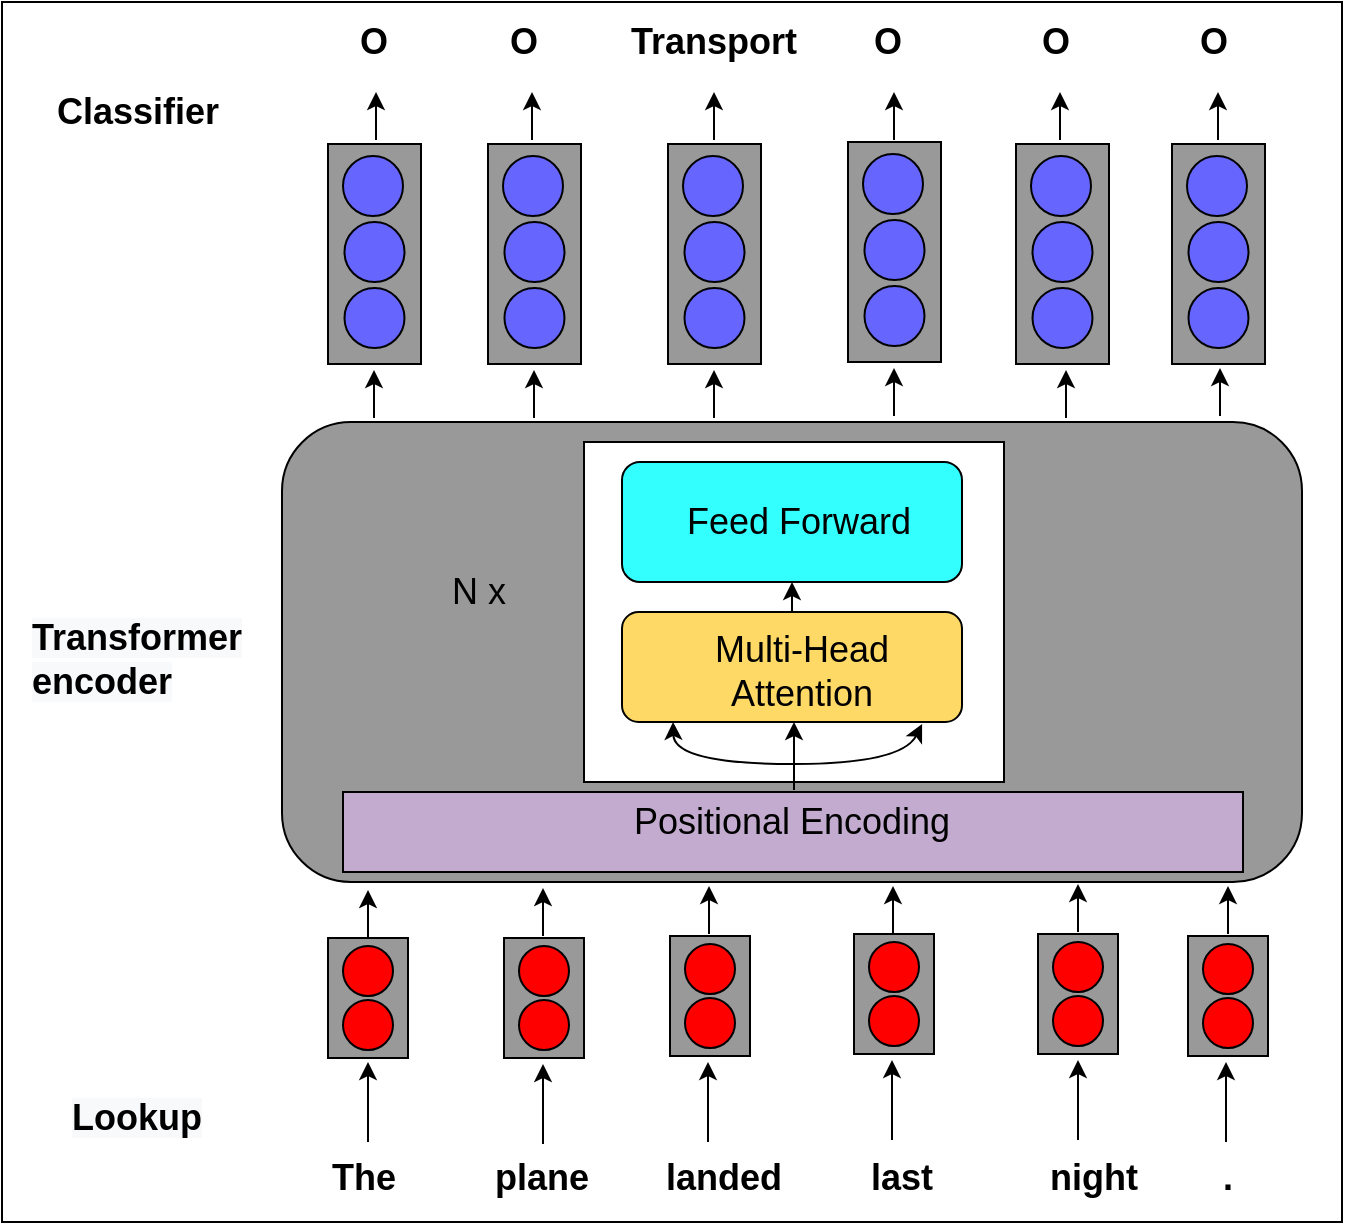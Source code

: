 <mxfile version="14.8.0" type="github">
  <diagram id="DuYkPQjpzPQcg6eWqPGx" name="Page-1">
    <mxGraphModel dx="1038" dy="547" grid="1" gridSize="10" guides="1" tooltips="1" connect="1" arrows="1" fold="1" page="1" pageScale="1" pageWidth="827" pageHeight="1169" math="0" shadow="0">
      <root>
        <mxCell id="0" />
        <mxCell id="1" parent="0" />
        <mxCell id="maLpkAeb7_vmMKxVR43D-1" value="" style="rounded=1;whiteSpace=wrap;html=1;fillColor=#999999;" parent="1" vertex="1">
          <mxGeometry x="220" y="220" width="510" height="230" as="geometry" />
        </mxCell>
        <mxCell id="maLpkAeb7_vmMKxVR43D-4" value="" style="rounded=0;whiteSpace=wrap;html=1;fillColor=#999999;" parent="1" vertex="1">
          <mxGeometry x="243" y="478" width="40" height="60" as="geometry" />
        </mxCell>
        <mxCell id="maLpkAeb7_vmMKxVR43D-12" value="" style="ellipse;whiteSpace=wrap;html=1;aspect=fixed;fillColor=#FF0000;" parent="1" vertex="1">
          <mxGeometry x="250.5" y="509" width="25" height="25" as="geometry" />
        </mxCell>
        <mxCell id="maLpkAeb7_vmMKxVR43D-13" value="" style="ellipse;whiteSpace=wrap;html=1;aspect=fixed;fillColor=#FF0000;" parent="1" vertex="1">
          <mxGeometry x="250.5" y="482" width="25" height="25" as="geometry" />
        </mxCell>
        <mxCell id="maLpkAeb7_vmMKxVR43D-16" value="" style="rounded=0;whiteSpace=wrap;html=1;fillColor=#999999;" parent="1" vertex="1">
          <mxGeometry x="243" y="81" width="46.5" height="110" as="geometry" />
        </mxCell>
        <mxCell id="maLpkAeb7_vmMKxVR43D-17" value="" style="ellipse;whiteSpace=wrap;html=1;aspect=fixed;strokeColor=#000000;fillColor=#6666FF;" parent="1" vertex="1">
          <mxGeometry x="250.5" y="87" width="30" height="30" as="geometry" />
        </mxCell>
        <mxCell id="maLpkAeb7_vmMKxVR43D-18" value="" style="ellipse;whiteSpace=wrap;html=1;aspect=fixed;strokeColor=#000000;fillColor=#6666FF;" parent="1" vertex="1">
          <mxGeometry x="251.25" y="120" width="30" height="30" as="geometry" />
        </mxCell>
        <mxCell id="maLpkAeb7_vmMKxVR43D-19" value="" style="ellipse;whiteSpace=wrap;html=1;aspect=fixed;strokeColor=#000000;fillColor=#6666FF;" parent="1" vertex="1">
          <mxGeometry x="251.25" y="153" width="30" height="30" as="geometry" />
        </mxCell>
        <mxCell id="maLpkAeb7_vmMKxVR43D-77" value="" style="rounded=0;whiteSpace=wrap;html=1;fillColor=#999999;" parent="1" vertex="1">
          <mxGeometry x="323" y="81" width="46.5" height="110" as="geometry" />
        </mxCell>
        <mxCell id="maLpkAeb7_vmMKxVR43D-78" value="" style="ellipse;whiteSpace=wrap;html=1;aspect=fixed;strokeColor=#000000;fillColor=#6666FF;" parent="1" vertex="1">
          <mxGeometry x="330.5" y="87" width="30" height="30" as="geometry" />
        </mxCell>
        <mxCell id="maLpkAeb7_vmMKxVR43D-79" value="" style="ellipse;whiteSpace=wrap;html=1;aspect=fixed;strokeColor=#000000;fillColor=#6666FF;" parent="1" vertex="1">
          <mxGeometry x="331.25" y="120" width="30" height="30" as="geometry" />
        </mxCell>
        <mxCell id="maLpkAeb7_vmMKxVR43D-80" value="" style="ellipse;whiteSpace=wrap;html=1;aspect=fixed;strokeColor=#000000;fillColor=#6666FF;" parent="1" vertex="1">
          <mxGeometry x="331.25" y="153" width="30" height="30" as="geometry" />
        </mxCell>
        <mxCell id="maLpkAeb7_vmMKxVR43D-81" value="" style="rounded=0;whiteSpace=wrap;html=1;fillColor=#999999;" parent="1" vertex="1">
          <mxGeometry x="413" y="81" width="46.5" height="110" as="geometry" />
        </mxCell>
        <mxCell id="maLpkAeb7_vmMKxVR43D-82" value="" style="ellipse;whiteSpace=wrap;html=1;aspect=fixed;strokeColor=#000000;fillColor=#6666FF;" parent="1" vertex="1">
          <mxGeometry x="420.5" y="87" width="30" height="30" as="geometry" />
        </mxCell>
        <mxCell id="maLpkAeb7_vmMKxVR43D-83" value="" style="ellipse;whiteSpace=wrap;html=1;aspect=fixed;strokeColor=#000000;fillColor=#6666FF;" parent="1" vertex="1">
          <mxGeometry x="421.25" y="120" width="30" height="30" as="geometry" />
        </mxCell>
        <mxCell id="maLpkAeb7_vmMKxVR43D-84" value="" style="ellipse;whiteSpace=wrap;html=1;aspect=fixed;strokeColor=#000000;fillColor=#6666FF;" parent="1" vertex="1">
          <mxGeometry x="421.25" y="153" width="30" height="30" as="geometry" />
        </mxCell>
        <mxCell id="maLpkAeb7_vmMKxVR43D-85" value="" style="rounded=0;whiteSpace=wrap;html=1;fillColor=#999999;" parent="1" vertex="1">
          <mxGeometry x="503" y="80" width="46.5" height="110" as="geometry" />
        </mxCell>
        <mxCell id="maLpkAeb7_vmMKxVR43D-86" value="" style="ellipse;whiteSpace=wrap;html=1;aspect=fixed;strokeColor=#000000;fillColor=#6666FF;" parent="1" vertex="1">
          <mxGeometry x="510.5" y="86" width="30" height="30" as="geometry" />
        </mxCell>
        <mxCell id="maLpkAeb7_vmMKxVR43D-87" value="" style="ellipse;whiteSpace=wrap;html=1;aspect=fixed;strokeColor=#000000;fillColor=#6666FF;" parent="1" vertex="1">
          <mxGeometry x="511.25" y="119" width="30" height="30" as="geometry" />
        </mxCell>
        <mxCell id="maLpkAeb7_vmMKxVR43D-88" value="" style="ellipse;whiteSpace=wrap;html=1;aspect=fixed;strokeColor=#000000;fillColor=#6666FF;" parent="1" vertex="1">
          <mxGeometry x="511.25" y="152" width="30" height="30" as="geometry" />
        </mxCell>
        <mxCell id="maLpkAeb7_vmMKxVR43D-89" value="" style="rounded=0;whiteSpace=wrap;html=1;fillColor=#999999;" parent="1" vertex="1">
          <mxGeometry x="587" y="81" width="46.5" height="110" as="geometry" />
        </mxCell>
        <mxCell id="maLpkAeb7_vmMKxVR43D-90" value="" style="ellipse;whiteSpace=wrap;html=1;aspect=fixed;strokeColor=#000000;fillColor=#6666FF;" parent="1" vertex="1">
          <mxGeometry x="594.5" y="87" width="30" height="30" as="geometry" />
        </mxCell>
        <mxCell id="maLpkAeb7_vmMKxVR43D-91" value="" style="ellipse;whiteSpace=wrap;html=1;aspect=fixed;strokeColor=#000000;fillColor=#6666FF;" parent="1" vertex="1">
          <mxGeometry x="595.25" y="120" width="30" height="30" as="geometry" />
        </mxCell>
        <mxCell id="maLpkAeb7_vmMKxVR43D-92" value="" style="ellipse;whiteSpace=wrap;html=1;aspect=fixed;strokeColor=#000000;fillColor=#6666FF;" parent="1" vertex="1">
          <mxGeometry x="595.25" y="153" width="30" height="30" as="geometry" />
        </mxCell>
        <mxCell id="maLpkAeb7_vmMKxVR43D-93" value="" style="rounded=0;whiteSpace=wrap;html=1;fillColor=#999999;" parent="1" vertex="1">
          <mxGeometry x="665" y="81" width="46.5" height="110" as="geometry" />
        </mxCell>
        <mxCell id="maLpkAeb7_vmMKxVR43D-94" value="" style="ellipse;whiteSpace=wrap;html=1;aspect=fixed;strokeColor=#000000;fillColor=#6666FF;" parent="1" vertex="1">
          <mxGeometry x="672.5" y="87" width="30" height="30" as="geometry" />
        </mxCell>
        <mxCell id="maLpkAeb7_vmMKxVR43D-95" value="" style="ellipse;whiteSpace=wrap;html=1;aspect=fixed;strokeColor=#000000;fillColor=#6666FF;" parent="1" vertex="1">
          <mxGeometry x="673.25" y="120" width="30" height="30" as="geometry" />
        </mxCell>
        <mxCell id="maLpkAeb7_vmMKxVR43D-96" value="" style="ellipse;whiteSpace=wrap;html=1;aspect=fixed;strokeColor=#000000;fillColor=#6666FF;" parent="1" vertex="1">
          <mxGeometry x="673.25" y="153" width="30" height="30" as="geometry" />
        </mxCell>
        <mxCell id="maLpkAeb7_vmMKxVR43D-97" value="" style="rounded=0;whiteSpace=wrap;html=1;fillColor=#999999;" parent="1" vertex="1">
          <mxGeometry x="331" y="478" width="40" height="60" as="geometry" />
        </mxCell>
        <mxCell id="maLpkAeb7_vmMKxVR43D-98" value="" style="ellipse;whiteSpace=wrap;html=1;aspect=fixed;fillColor=#FF0000;" parent="1" vertex="1">
          <mxGeometry x="338.5" y="509" width="25" height="25" as="geometry" />
        </mxCell>
        <mxCell id="maLpkAeb7_vmMKxVR43D-99" value="" style="ellipse;whiteSpace=wrap;html=1;aspect=fixed;fillColor=#FF0000;" parent="1" vertex="1">
          <mxGeometry x="338.5" y="482" width="25" height="25" as="geometry" />
        </mxCell>
        <mxCell id="maLpkAeb7_vmMKxVR43D-100" value="" style="rounded=0;whiteSpace=wrap;html=1;fillColor=#999999;" parent="1" vertex="1">
          <mxGeometry x="414" y="477" width="40" height="60" as="geometry" />
        </mxCell>
        <mxCell id="maLpkAeb7_vmMKxVR43D-101" value="" style="ellipse;whiteSpace=wrap;html=1;aspect=fixed;fillColor=#FF0000;" parent="1" vertex="1">
          <mxGeometry x="421.5" y="508" width="25" height="25" as="geometry" />
        </mxCell>
        <mxCell id="maLpkAeb7_vmMKxVR43D-102" value="" style="ellipse;whiteSpace=wrap;html=1;aspect=fixed;fillColor=#FF0000;" parent="1" vertex="1">
          <mxGeometry x="421.5" y="481" width="25" height="25" as="geometry" />
        </mxCell>
        <mxCell id="maLpkAeb7_vmMKxVR43D-103" value="" style="rounded=0;whiteSpace=wrap;html=1;fillColor=#999999;" parent="1" vertex="1">
          <mxGeometry x="506" y="476" width="40" height="60" as="geometry" />
        </mxCell>
        <mxCell id="maLpkAeb7_vmMKxVR43D-104" value="" style="ellipse;whiteSpace=wrap;html=1;aspect=fixed;fillColor=#FF0000;" parent="1" vertex="1">
          <mxGeometry x="513.5" y="507" width="25" height="25" as="geometry" />
        </mxCell>
        <mxCell id="maLpkAeb7_vmMKxVR43D-105" value="" style="ellipse;whiteSpace=wrap;html=1;aspect=fixed;fillColor=#FF0000;" parent="1" vertex="1">
          <mxGeometry x="513.5" y="480" width="25" height="25" as="geometry" />
        </mxCell>
        <mxCell id="maLpkAeb7_vmMKxVR43D-106" value="" style="rounded=0;whiteSpace=wrap;html=1;fillColor=#999999;" parent="1" vertex="1">
          <mxGeometry x="598" y="476" width="40" height="60" as="geometry" />
        </mxCell>
        <mxCell id="maLpkAeb7_vmMKxVR43D-107" value="" style="ellipse;whiteSpace=wrap;html=1;aspect=fixed;fillColor=#FF0000;" parent="1" vertex="1">
          <mxGeometry x="605.5" y="507" width="25" height="25" as="geometry" />
        </mxCell>
        <mxCell id="maLpkAeb7_vmMKxVR43D-108" value="" style="ellipse;whiteSpace=wrap;html=1;aspect=fixed;fillColor=#FF0000;" parent="1" vertex="1">
          <mxGeometry x="605.5" y="480" width="25" height="25" as="geometry" />
        </mxCell>
        <mxCell id="maLpkAeb7_vmMKxVR43D-109" value="" style="rounded=0;whiteSpace=wrap;html=1;fillColor=#999999;" parent="1" vertex="1">
          <mxGeometry x="673" y="477" width="40" height="60" as="geometry" />
        </mxCell>
        <mxCell id="maLpkAeb7_vmMKxVR43D-110" value="" style="ellipse;whiteSpace=wrap;html=1;aspect=fixed;fillColor=#FF0000;" parent="1" vertex="1">
          <mxGeometry x="680.5" y="508" width="25" height="25" as="geometry" />
        </mxCell>
        <mxCell id="maLpkAeb7_vmMKxVR43D-111" value="" style="ellipse;whiteSpace=wrap;html=1;aspect=fixed;fillColor=#FF0000;" parent="1" vertex="1">
          <mxGeometry x="680.5" y="481" width="25" height="25" as="geometry" />
        </mxCell>
        <mxCell id="maLpkAeb7_vmMKxVR43D-112" value="" style="endArrow=classic;html=1;" parent="1" edge="1">
          <mxGeometry width="50" height="50" relative="1" as="geometry">
            <mxPoint x="263" y="478" as="sourcePoint" />
            <mxPoint x="263" y="454" as="targetPoint" />
          </mxGeometry>
        </mxCell>
        <mxCell id="maLpkAeb7_vmMKxVR43D-115" value="" style="endArrow=classic;html=1;" parent="1" edge="1">
          <mxGeometry width="50" height="50" relative="1" as="geometry">
            <mxPoint x="263" y="580" as="sourcePoint" />
            <mxPoint x="263" y="540" as="targetPoint" />
          </mxGeometry>
        </mxCell>
        <mxCell id="maLpkAeb7_vmMKxVR43D-118" value="" style="endArrow=classic;html=1;" parent="1" edge="1">
          <mxGeometry width="50" height="50" relative="1" as="geometry">
            <mxPoint x="350.5" y="477" as="sourcePoint" />
            <mxPoint x="350.5" y="453" as="targetPoint" />
          </mxGeometry>
        </mxCell>
        <mxCell id="maLpkAeb7_vmMKxVR43D-121" value="" style="endArrow=classic;html=1;" parent="1" edge="1">
          <mxGeometry width="50" height="50" relative="1" as="geometry">
            <mxPoint x="433.5" y="476" as="sourcePoint" />
            <mxPoint x="433.5" y="452" as="targetPoint" />
          </mxGeometry>
        </mxCell>
        <mxCell id="maLpkAeb7_vmMKxVR43D-123" value="" style="endArrow=classic;html=1;" parent="1" edge="1">
          <mxGeometry width="50" height="50" relative="1" as="geometry">
            <mxPoint x="525.5" y="476" as="sourcePoint" />
            <mxPoint x="525.5" y="452" as="targetPoint" />
          </mxGeometry>
        </mxCell>
        <mxCell id="maLpkAeb7_vmMKxVR43D-124" value="" style="endArrow=classic;html=1;" parent="1" edge="1">
          <mxGeometry width="50" height="50" relative="1" as="geometry">
            <mxPoint x="618" y="475" as="sourcePoint" />
            <mxPoint x="618" y="451" as="targetPoint" />
          </mxGeometry>
        </mxCell>
        <mxCell id="maLpkAeb7_vmMKxVR43D-125" value="" style="endArrow=classic;html=1;" parent="1" edge="1">
          <mxGeometry width="50" height="50" relative="1" as="geometry">
            <mxPoint x="693" y="476" as="sourcePoint" />
            <mxPoint x="693" y="452" as="targetPoint" />
          </mxGeometry>
        </mxCell>
        <mxCell id="maLpkAeb7_vmMKxVR43D-128" value="" style="endArrow=classic;html=1;" parent="1" edge="1">
          <mxGeometry width="50" height="50" relative="1" as="geometry">
            <mxPoint x="266" y="218" as="sourcePoint" />
            <mxPoint x="266" y="194" as="targetPoint" />
          </mxGeometry>
        </mxCell>
        <mxCell id="maLpkAeb7_vmMKxVR43D-129" value="" style="endArrow=classic;html=1;" parent="1" edge="1">
          <mxGeometry width="50" height="50" relative="1" as="geometry">
            <mxPoint x="346" y="218" as="sourcePoint" />
            <mxPoint x="346" y="194" as="targetPoint" />
          </mxGeometry>
        </mxCell>
        <mxCell id="maLpkAeb7_vmMKxVR43D-130" value="" style="endArrow=classic;html=1;" parent="1" edge="1">
          <mxGeometry width="50" height="50" relative="1" as="geometry">
            <mxPoint x="436" y="218" as="sourcePoint" />
            <mxPoint x="436" y="194" as="targetPoint" />
          </mxGeometry>
        </mxCell>
        <mxCell id="maLpkAeb7_vmMKxVR43D-131" value="" style="endArrow=classic;html=1;" parent="1" edge="1">
          <mxGeometry width="50" height="50" relative="1" as="geometry">
            <mxPoint x="526" y="217" as="sourcePoint" />
            <mxPoint x="526" y="193" as="targetPoint" />
          </mxGeometry>
        </mxCell>
        <mxCell id="maLpkAeb7_vmMKxVR43D-132" value="" style="endArrow=classic;html=1;" parent="1" edge="1">
          <mxGeometry width="50" height="50" relative="1" as="geometry">
            <mxPoint x="612" y="218" as="sourcePoint" />
            <mxPoint x="612" y="194" as="targetPoint" />
          </mxGeometry>
        </mxCell>
        <mxCell id="maLpkAeb7_vmMKxVR43D-133" value="" style="endArrow=classic;html=1;" parent="1" edge="1">
          <mxGeometry width="50" height="50" relative="1" as="geometry">
            <mxPoint x="689" y="217" as="sourcePoint" />
            <mxPoint x="689" y="193" as="targetPoint" />
          </mxGeometry>
        </mxCell>
        <mxCell id="maLpkAeb7_vmMKxVR43D-134" value="" style="endArrow=classic;html=1;" parent="1" edge="1">
          <mxGeometry width="50" height="50" relative="1" as="geometry">
            <mxPoint x="350.5" y="581" as="sourcePoint" />
            <mxPoint x="350.5" y="541" as="targetPoint" />
          </mxGeometry>
        </mxCell>
        <mxCell id="maLpkAeb7_vmMKxVR43D-135" value="" style="endArrow=classic;html=1;" parent="1" edge="1">
          <mxGeometry width="50" height="50" relative="1" as="geometry">
            <mxPoint x="433" y="580" as="sourcePoint" />
            <mxPoint x="433" y="540" as="targetPoint" />
          </mxGeometry>
        </mxCell>
        <mxCell id="maLpkAeb7_vmMKxVR43D-136" value="" style="endArrow=classic;html=1;" parent="1" edge="1">
          <mxGeometry width="50" height="50" relative="1" as="geometry">
            <mxPoint x="525" y="579" as="sourcePoint" />
            <mxPoint x="525" y="539" as="targetPoint" />
          </mxGeometry>
        </mxCell>
        <mxCell id="maLpkAeb7_vmMKxVR43D-138" value="" style="endArrow=classic;html=1;" parent="1" edge="1">
          <mxGeometry width="50" height="50" relative="1" as="geometry">
            <mxPoint x="692" y="580" as="sourcePoint" />
            <mxPoint x="692" y="540" as="targetPoint" />
          </mxGeometry>
        </mxCell>
        <mxCell id="maLpkAeb7_vmMKxVR43D-139" value="" style="endArrow=classic;html=1;" parent="1" edge="1">
          <mxGeometry width="50" height="50" relative="1" as="geometry">
            <mxPoint x="618" y="579" as="sourcePoint" />
            <mxPoint x="618" y="539" as="targetPoint" />
          </mxGeometry>
        </mxCell>
        <mxCell id="maLpkAeb7_vmMKxVR43D-140" value="" style="endArrow=classic;html=1;" parent="1" edge="1">
          <mxGeometry width="50" height="50" relative="1" as="geometry">
            <mxPoint x="267" y="79" as="sourcePoint" />
            <mxPoint x="267" y="55" as="targetPoint" />
          </mxGeometry>
        </mxCell>
        <mxCell id="maLpkAeb7_vmMKxVR43D-141" value="" style="endArrow=classic;html=1;" parent="1" edge="1">
          <mxGeometry width="50" height="50" relative="1" as="geometry">
            <mxPoint x="345" y="79" as="sourcePoint" />
            <mxPoint x="345" y="55" as="targetPoint" />
          </mxGeometry>
        </mxCell>
        <mxCell id="maLpkAeb7_vmMKxVR43D-142" value="" style="endArrow=classic;html=1;" parent="1" edge="1">
          <mxGeometry width="50" height="50" relative="1" as="geometry">
            <mxPoint x="436" y="79" as="sourcePoint" />
            <mxPoint x="436" y="55" as="targetPoint" />
          </mxGeometry>
        </mxCell>
        <mxCell id="maLpkAeb7_vmMKxVR43D-143" value="" style="endArrow=classic;html=1;" parent="1" edge="1">
          <mxGeometry width="50" height="50" relative="1" as="geometry">
            <mxPoint x="526" y="79" as="sourcePoint" />
            <mxPoint x="526" y="55" as="targetPoint" />
          </mxGeometry>
        </mxCell>
        <mxCell id="maLpkAeb7_vmMKxVR43D-144" value="" style="endArrow=classic;html=1;" parent="1" edge="1">
          <mxGeometry width="50" height="50" relative="1" as="geometry">
            <mxPoint x="609" y="79" as="sourcePoint" />
            <mxPoint x="609" y="55" as="targetPoint" />
          </mxGeometry>
        </mxCell>
        <mxCell id="maLpkAeb7_vmMKxVR43D-145" value="" style="endArrow=classic;html=1;" parent="1" edge="1">
          <mxGeometry width="50" height="50" relative="1" as="geometry">
            <mxPoint x="688" y="79" as="sourcePoint" />
            <mxPoint x="688" y="55" as="targetPoint" />
          </mxGeometry>
        </mxCell>
        <mxCell id="maLpkAeb7_vmMKxVR43D-146" value="&lt;font style=&quot;font-size: 18px&quot;&gt;&lt;b&gt;Classifier&lt;/b&gt;&lt;/font&gt;" style="text;html=1;strokeColor=none;fillColor=none;align=center;verticalAlign=middle;whiteSpace=wrap;rounded=0;" parent="1" vertex="1">
          <mxGeometry x="113" y="50" width="70" height="30" as="geometry" />
        </mxCell>
        <mxCell id="maLpkAeb7_vmMKxVR43D-147" value="&lt;b style=&quot;color: rgb(0 , 0 , 0) ; font-family: &amp;#34;helvetica&amp;#34; ; font-size: 18px ; font-style: normal ; letter-spacing: normal ; text-align: center ; text-indent: 0px ; text-transform: none ; word-spacing: 0px ; background-color: rgb(248 , 249 , 250)&quot;&gt;Transformer encoder&lt;/b&gt;" style="text;whiteSpace=wrap;html=1;" parent="1" vertex="1">
          <mxGeometry x="93" y="311.25" width="110" height="62.5" as="geometry" />
        </mxCell>
        <mxCell id="maLpkAeb7_vmMKxVR43D-148" value="&lt;b style=&quot;color: rgb(0 , 0 , 0) ; font-family: &amp;#34;helvetica&amp;#34; ; font-size: 18px ; font-style: normal ; letter-spacing: normal ; text-align: center ; text-indent: 0px ; text-transform: none ; word-spacing: 0px ; background-color: rgb(248 , 249 , 250)&quot;&gt;Lookup&lt;/b&gt;" style="text;whiteSpace=wrap;html=1;" parent="1" vertex="1">
          <mxGeometry x="113" y="551" width="110" height="30" as="geometry" />
        </mxCell>
        <mxCell id="maLpkAeb7_vmMKxVR43D-149" value="&lt;font style=&quot;font-size: 18px&quot;&gt;&lt;b&gt;O&lt;/b&gt;&lt;/font&gt;" style="text;html=1;strokeColor=none;fillColor=none;align=center;verticalAlign=middle;whiteSpace=wrap;rounded=0;" parent="1" vertex="1">
          <mxGeometry x="246.25" y="20" width="40" height="20" as="geometry" />
        </mxCell>
        <mxCell id="maLpkAeb7_vmMKxVR43D-150" value="&lt;font style=&quot;font-size: 18px&quot;&gt;&lt;b&gt;O&lt;/b&gt;&lt;/font&gt;" style="text;html=1;strokeColor=none;fillColor=none;align=center;verticalAlign=middle;whiteSpace=wrap;rounded=0;" parent="1" vertex="1">
          <mxGeometry x="321.25" y="20" width="40" height="20" as="geometry" />
        </mxCell>
        <mxCell id="maLpkAeb7_vmMKxVR43D-151" value="&lt;font style=&quot;font-size: 18px&quot;&gt;&lt;b&gt;Transport&lt;/b&gt;&lt;/font&gt;" style="text;html=1;strokeColor=none;fillColor=none;align=center;verticalAlign=middle;whiteSpace=wrap;rounded=0;" parent="1" vertex="1">
          <mxGeometry x="415.5" y="20" width="40" height="20" as="geometry" />
        </mxCell>
        <mxCell id="maLpkAeb7_vmMKxVR43D-152" value="&lt;font style=&quot;font-size: 18px&quot;&gt;&lt;b&gt;O&lt;/b&gt;&lt;/font&gt;" style="text;html=1;strokeColor=none;fillColor=none;align=center;verticalAlign=middle;whiteSpace=wrap;rounded=0;" parent="1" vertex="1">
          <mxGeometry x="503" y="20" width="40" height="20" as="geometry" />
        </mxCell>
        <mxCell id="maLpkAeb7_vmMKxVR43D-153" value="&lt;font style=&quot;font-size: 18px&quot;&gt;&lt;b&gt;O&lt;/b&gt;&lt;/font&gt;" style="text;html=1;strokeColor=none;fillColor=none;align=center;verticalAlign=middle;whiteSpace=wrap;rounded=0;" parent="1" vertex="1">
          <mxGeometry x="587" y="20" width="40" height="20" as="geometry" />
        </mxCell>
        <mxCell id="maLpkAeb7_vmMKxVR43D-154" value="&lt;font style=&quot;font-size: 18px&quot;&gt;&lt;b&gt;O&lt;/b&gt;&lt;/font&gt;" style="text;html=1;strokeColor=none;fillColor=none;align=center;verticalAlign=middle;whiteSpace=wrap;rounded=0;" parent="1" vertex="1">
          <mxGeometry x="665.5" y="20" width="40" height="20" as="geometry" />
        </mxCell>
        <mxCell id="maLpkAeb7_vmMKxVR43D-155" value="&lt;font style=&quot;font-size: 18px&quot;&gt;&lt;b&gt;The&lt;/b&gt;&lt;/font&gt;" style="text;html=1;strokeColor=none;fillColor=none;align=center;verticalAlign=middle;whiteSpace=wrap;rounded=0;" parent="1" vertex="1">
          <mxGeometry x="241.25" y="588" width="40" height="20" as="geometry" />
        </mxCell>
        <mxCell id="maLpkAeb7_vmMKxVR43D-156" value="&lt;font style=&quot;font-size: 18px&quot;&gt;&lt;b&gt;plane&lt;/b&gt;&lt;/font&gt;" style="text;html=1;strokeColor=none;fillColor=none;align=center;verticalAlign=middle;whiteSpace=wrap;rounded=0;" parent="1" vertex="1">
          <mxGeometry x="329.5" y="588" width="40" height="20" as="geometry" />
        </mxCell>
        <mxCell id="maLpkAeb7_vmMKxVR43D-157" value="&lt;font style=&quot;font-size: 18px&quot;&gt;&lt;b&gt;landed&lt;/b&gt;&lt;/font&gt;" style="text;html=1;strokeColor=none;fillColor=none;align=center;verticalAlign=middle;whiteSpace=wrap;rounded=0;" parent="1" vertex="1">
          <mxGeometry x="421.25" y="588" width="40" height="20" as="geometry" />
        </mxCell>
        <mxCell id="maLpkAeb7_vmMKxVR43D-158" value="&lt;font style=&quot;font-size: 18px&quot;&gt;&lt;b&gt;last&lt;/b&gt;&lt;/font&gt;" style="text;html=1;strokeColor=none;fillColor=none;align=center;verticalAlign=middle;whiteSpace=wrap;rounded=0;" parent="1" vertex="1">
          <mxGeometry x="509.5" y="588" width="40" height="20" as="geometry" />
        </mxCell>
        <mxCell id="maLpkAeb7_vmMKxVR43D-159" value="&lt;font style=&quot;font-size: 18px&quot;&gt;&lt;b&gt;night&lt;/b&gt;&lt;/font&gt;" style="text;html=1;strokeColor=none;fillColor=none;align=center;verticalAlign=middle;whiteSpace=wrap;rounded=0;" parent="1" vertex="1">
          <mxGeometry x="605.5" y="588" width="40" height="20" as="geometry" />
        </mxCell>
        <mxCell id="maLpkAeb7_vmMKxVR43D-160" value="&lt;font style=&quot;font-size: 18px&quot;&gt;&lt;b&gt;.&lt;/b&gt;&lt;/font&gt;" style="text;html=1;strokeColor=none;fillColor=none;align=center;verticalAlign=middle;whiteSpace=wrap;rounded=0;" parent="1" vertex="1">
          <mxGeometry x="672.5" y="588" width="40" height="20" as="geometry" />
        </mxCell>
        <mxCell id="xDaksqLBUdcfJjbqXDmH-1" value="" style="rounded=0;whiteSpace=wrap;html=1;fillColor=#C3ABD0;" parent="1" vertex="1">
          <mxGeometry x="250.5" y="405" width="450" height="40" as="geometry" />
        </mxCell>
        <mxCell id="xDaksqLBUdcfJjbqXDmH-2" value="&lt;font style=&quot;font-size: 18px&quot;&gt;Positional Encoding&lt;/font&gt;" style="text;html=1;strokeColor=none;fillColor=none;align=center;verticalAlign=middle;whiteSpace=wrap;rounded=0;" parent="1" vertex="1">
          <mxGeometry x="360" y="410" width="230" height="20" as="geometry" />
        </mxCell>
        <mxCell id="xDaksqLBUdcfJjbqXDmH-4" value="" style="rounded=0;whiteSpace=wrap;html=1;" parent="1" vertex="1">
          <mxGeometry x="371" y="230" width="210" height="170" as="geometry" />
        </mxCell>
        <mxCell id="xDaksqLBUdcfJjbqXDmH-5" value="&lt;font style=&quot;font-size: 18px&quot;&gt;N x&lt;/font&gt;" style="text;html=1;strokeColor=none;fillColor=none;align=center;verticalAlign=middle;whiteSpace=wrap;rounded=0;" parent="1" vertex="1">
          <mxGeometry x="287.25" y="295" width="62.75" height="20" as="geometry" />
        </mxCell>
        <mxCell id="xDaksqLBUdcfJjbqXDmH-6" value="" style="rounded=1;whiteSpace=wrap;html=1;fillColor=#33FFFF;" parent="1" vertex="1">
          <mxGeometry x="390" y="240" width="170" height="60" as="geometry" />
        </mxCell>
        <mxCell id="xDaksqLBUdcfJjbqXDmH-7" value="" style="rounded=1;whiteSpace=wrap;html=1;fillColor=#FFD966;" parent="1" vertex="1">
          <mxGeometry x="390" y="315" width="170" height="55" as="geometry" />
        </mxCell>
        <mxCell id="xDaksqLBUdcfJjbqXDmH-8" value="&lt;font style=&quot;font-size: 18px&quot;&gt;Feed Forward&lt;/font&gt;" style="text;html=1;strokeColor=none;fillColor=none;align=center;verticalAlign=middle;whiteSpace=wrap;rounded=0;" parent="1" vertex="1">
          <mxGeometry x="417" y="260" width="123" height="20" as="geometry" />
        </mxCell>
        <mxCell id="xDaksqLBUdcfJjbqXDmH-9" value="&lt;font style=&quot;font-size: 18px&quot;&gt;Multi-Head Attention&lt;/font&gt;" style="text;html=1;strokeColor=none;fillColor=none;align=center;verticalAlign=middle;whiteSpace=wrap;rounded=0;" parent="1" vertex="1">
          <mxGeometry x="410" y="335" width="140" height="20" as="geometry" />
        </mxCell>
        <mxCell id="xDaksqLBUdcfJjbqXDmH-12" value="" style="endArrow=classic;html=1;entryX=0.5;entryY=1;entryDx=0;entryDy=0;exitX=0.5;exitY=0;exitDx=0;exitDy=0;" parent="1" source="xDaksqLBUdcfJjbqXDmH-7" target="xDaksqLBUdcfJjbqXDmH-6" edge="1">
          <mxGeometry width="50" height="50" relative="1" as="geometry">
            <mxPoint x="390" y="450" as="sourcePoint" />
            <mxPoint x="440" y="400" as="targetPoint" />
          </mxGeometry>
        </mxCell>
        <mxCell id="xDaksqLBUdcfJjbqXDmH-20" value="" style="endArrow=classic;html=1;" parent="1" edge="1">
          <mxGeometry width="50" height="50" relative="1" as="geometry">
            <mxPoint x="476" y="404" as="sourcePoint" />
            <mxPoint x="476" y="370" as="targetPoint" />
          </mxGeometry>
        </mxCell>
        <mxCell id="xDaksqLBUdcfJjbqXDmH-21" value="" style="curved=1;endArrow=classic;html=1;entryX=0.212;entryY=0.993;entryDx=0;entryDy=0;entryPerimeter=0;" parent="1" edge="1">
          <mxGeometry width="50" height="50" relative="1" as="geometry">
            <mxPoint x="476" y="391" as="sourcePoint" />
            <mxPoint x="415.52" y="369.95" as="targetPoint" />
            <Array as="points">
              <mxPoint x="416" y="391" />
            </Array>
          </mxGeometry>
        </mxCell>
        <mxCell id="xDaksqLBUdcfJjbqXDmH-22" value="" style="curved=1;endArrow=classic;html=1;entryX=0.805;entryY=1;entryDx=0;entryDy=0;entryPerimeter=0;" parent="1" edge="1">
          <mxGeometry width="50" height="50" relative="1" as="geometry">
            <mxPoint x="476" y="391" as="sourcePoint" />
            <mxPoint x="540.05" y="371" as="targetPoint" />
            <Array as="points">
              <mxPoint x="530" y="391" />
            </Array>
          </mxGeometry>
        </mxCell>
        <mxCell id="83LS7o5-QVfSA1-QqGP4-1" value="" style="rounded=0;whiteSpace=wrap;html=1;fillColor=none;" vertex="1" parent="1">
          <mxGeometry x="80" y="10" width="670" height="610" as="geometry" />
        </mxCell>
      </root>
    </mxGraphModel>
  </diagram>
</mxfile>

